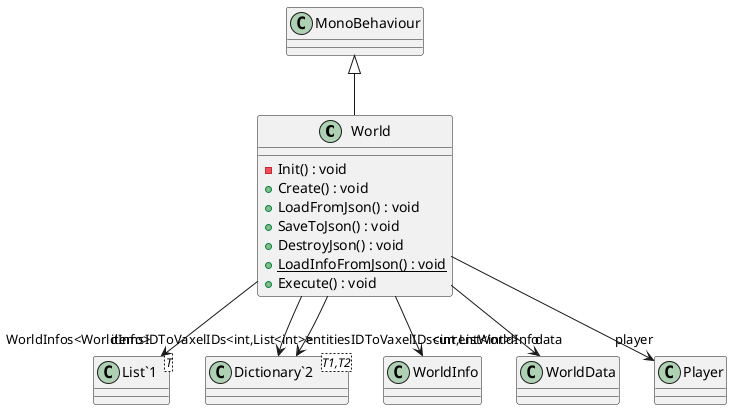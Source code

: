 @startuml
class World {
    - Init() : void
    + Create() : void
    + LoadFromJson() : void
    + SaveToJson() : void
    + DestroyJson() : void
    + {static} LoadInfoFromJson() : void
    + Execute() : void
}
class "List`1"<T> {
}
class "Dictionary`2"<T1,T2> {
}
MonoBehaviour <|-- World
World --> "WorldInfos<WorldInfo>" "List`1"
World --> "currentWorldInfo" WorldInfo
World --> "entitiesIDToVaxelIDs<int,List<int>>" "Dictionary`2"
World --> "itemsIDToVaxelIDs<int,List<int>>" "Dictionary`2"
World --> "data" WorldData
World --> "player" Player
@enduml
